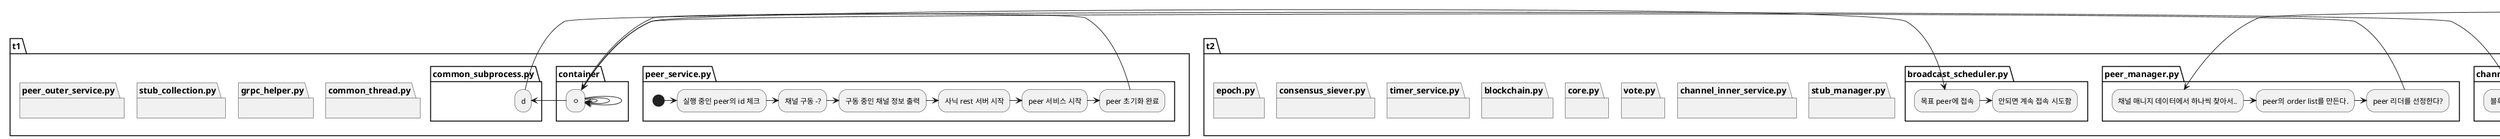 @startuml

partition t1 {
    partition peer_service.py {
        (*) -> "실행 중인 peer의 id 체크"
        -> "채널 구동 -?"
        -> "구동 중인 채널 정보 출력"
        -> "사닉 rest 서버 시작"
        -> "peer 서비스 시작"
        -> "peer 초기화 완료"
    }

    partition container {
        -> ㅇ
    }

    partition common_thread.py {
        -> ㅇ
    }

    partition grpc_helper.py {
        -> ㅇ
    }
    partition stub_collection.py {
        -> ㅇ
    }
    partition common_subprocess.py {
        -> d
    }
    partition peer_outer_service.py {
    '    밖에서 오는 request를 처리하는듯
    '    ->
    }
}

partition t2 {
    partition channel_service.py {
        -> "블록 매니저 실행?"
        -> "channel_manage_data를 읽어서 목표 peer들을 확인하는 듯"
        -> "채널 초기화 완료"
        -> "리더를 찾는 것 같음"
        -> "제네시스 블럭 확인"
    }
    partition peer_manager.py {
'        얘는 유효한 피어들의 정보를 추가하는 것 같아
        -> "채널 매니지 데이터에서 하나씩 찾아서.."
        -> "peer의 order list를 만든다."
        -> "peer 리더를 선정한다?"
    }
    partition common_thread.py {
        -> ㅇ
    }
    partition broadcast_scheduler.py {
'        자기 자신을 포함해서 모든 피어에게 접속해요? BroadcastThread received subscribe command peer_target: 10.241.0.207:7100
'        심지어 자기 자신은 두 번 하는디?
        -> "목표 peer에 접속"
        -> "안되면 계속 접속 시도함"
    }
    partition grpc_helper.py {
'        역할이 무엇?
    }
    partition stub_manager.py {

    }
    partition common_thread.py {
    }
    partition channel_inner_service.py {
    }
    partition vote.py {
    }
    partition core.py {
    }
    partition blockchain.py {
    }
    partition timer_service.py {
    }
    partition consensus_siever.py {
    }
    partition epoch.py {
    }

}

@enduml

